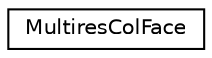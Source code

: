 digraph G
{
  edge [fontname="Helvetica",fontsize="10",labelfontname="Helvetica",labelfontsize="10"];
  node [fontname="Helvetica",fontsize="10",shape=record];
  rankdir=LR;
  Node1 [label="MultiresColFace",height=0.2,width=0.4,color="black", fillcolor="white", style="filled",URL="$d2/dbf/structMultiresColFace.html"];
}
